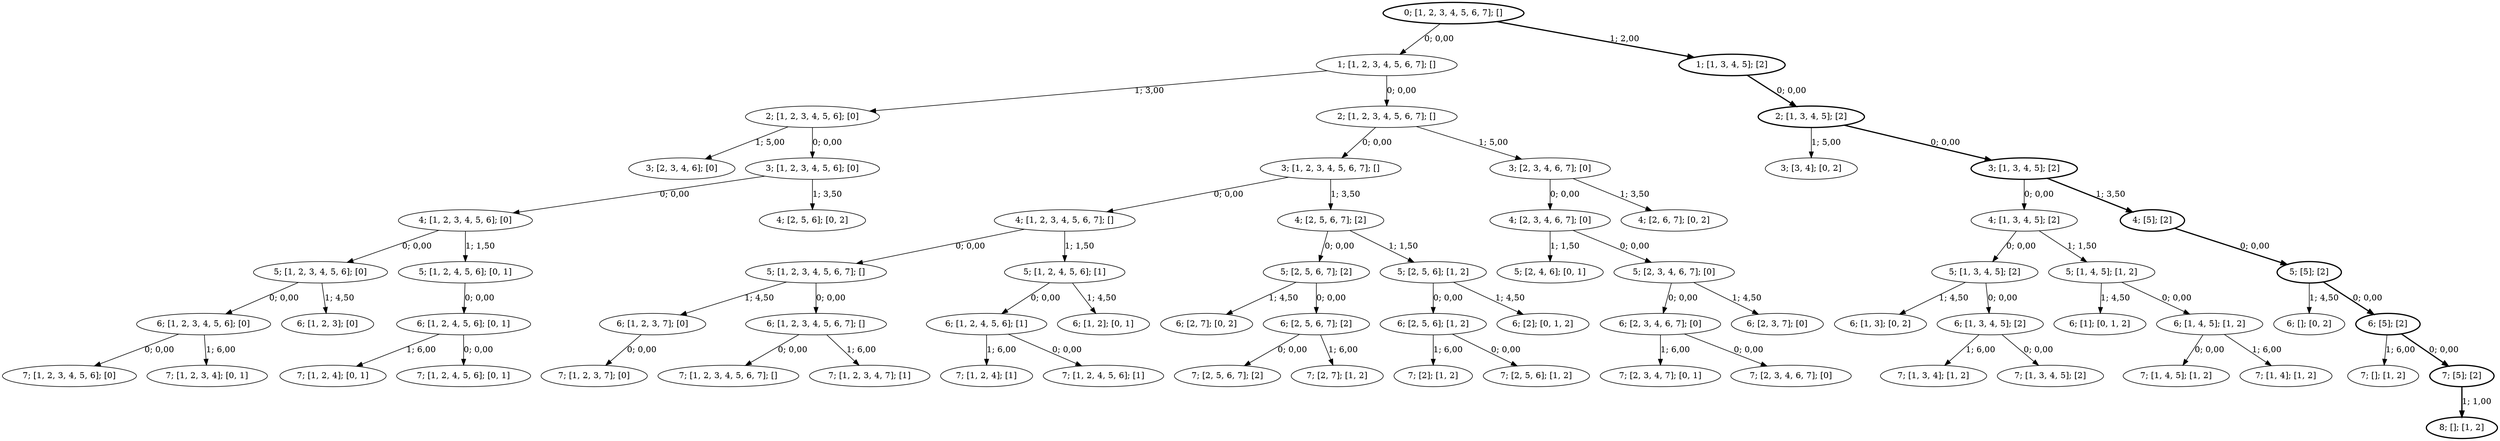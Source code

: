 strict digraph G {
  1 [ style="solid" label="7; [1, 4, 5]; [1, 2]" ];
  2 [ style="solid" label="6; [1, 3]; [0, 2]" ];
  3 [ style="solid" label="7; [2]; [1, 2]" ];
  4 [ style="solid" label="6; []; [0, 2]" ];
  5 [ style="bold" label="8; []; [1, 2]" ];
  6 [ style="solid" label="2; [1, 2, 3, 4, 5, 6]; [0]" ];
  7 [ style="solid" label="4; [1, 2, 3, 4, 5, 6]; [0]" ];
  8 [ style="solid" label="6; [1, 2, 3, 4, 5, 6]; [0]" ];
  9 [ style="solid" label="3; [2, 3, 4, 6]; [0]" ];
  10 [ style="bold" label="2; [1, 3, 4, 5]; [2]" ];
  11 [ style="solid" label="6; [1, 2, 3, 7]; [0]" ];
  12 [ style="solid" label="4; [1, 3, 4, 5]; [2]" ];
  13 [ style="solid" label="4; [2, 5, 6]; [0, 2]" ];
  14 [ style="solid" label="6; [1, 3, 4, 5]; [2]" ];
  15 [ style="solid" label="6; [2, 5, 6]; [1, 2]" ];
  16 [ style="solid" label="3; [3, 4]; [0, 2]" ];
  17 [ style="solid" label="6; [2, 7]; [0, 2]" ];
  18 [ style="solid" label="7; [1, 2, 4]; [1]" ];
  19 [ style="bold" label="4; [5]; [2]" ];
  20 [ style="solid" label="7; [1, 2, 4]; [0, 1]" ];
  21 [ style="bold" label="6; [5]; [2]" ];
  22 [ style="solid" label="1; [1, 2, 3, 4, 5, 6, 7]; []" ];
  23 [ style="solid" label="3; [1, 2, 3, 4, 5, 6, 7]; []" ];
  24 [ style="solid" label="6; [1]; [0, 1, 2]" ];
  25 [ style="solid" label="5; [1, 2, 3, 4, 5, 6, 7]; []" ];
  26 [ style="solid" label="7; [1, 2, 3, 4, 5, 6, 7]; []" ];
  27 [ style="solid" label="4; [2, 3, 4, 6, 7]; [0]" ];
  28 [ style="solid" label="6; [2, 3, 4, 6, 7]; [0]" ];
  29 [ style="solid" label="5; [2, 5, 6, 7]; [2]" ];
  30 [ style="solid" label="6; [1, 2, 4, 5, 6]; [1]" ];
  31 [ style="solid" label="7; [2, 5, 6, 7]; [2]" ];
  32 [ style="solid" label="6; [1, 2, 4, 5, 6]; [0, 1]" ];
  33 [ style="solid" label="7; [2, 3, 4, 7]; [0, 1]" ];
  34 [ style="solid" label="5; [2, 4, 6]; [0, 1]" ];
  35 [ style="solid" label="6; [1, 4, 5]; [1, 2]" ];
  36 [ style="solid" label="6; [1, 2, 3]; [0]" ];
  37 [ style="solid" label="7; [1, 3, 4]; [1, 2]" ];
  38 [ style="solid" label="6; [2]; [0, 1, 2]" ];
  39 [ style="solid" label="7; []; [1, 2]" ];
  40 [ style="solid" label="3; [1, 2, 3, 4, 5, 6]; [0]" ];
  41 [ style="solid" label="5; [1, 2, 3, 4, 5, 6]; [0]" ];
  42 [ style="solid" label="7; [1, 2, 3, 4, 5, 6]; [0]" ];
  43 [ style="bold" label="1; [1, 3, 4, 5]; [2]" ];
  44 [ style="solid" label="7; [1, 2, 3, 4, 7]; [1]" ];
  45 [ style="solid" label="4; [2, 6, 7]; [0, 2]" ];
  46 [ style="bold" label="3; [1, 3, 4, 5]; [2]" ];
  47 [ style="solid" label="5; [1, 3, 4, 5]; [2]" ];
  48 [ style="solid" label="7; [1, 2, 3, 7]; [0]" ];
  49 [ style="solid" label="5; [2, 5, 6]; [1, 2]" ];
  50 [ style="solid" label="7; [1, 3, 4, 5]; [2]" ];
  51 [ style="solid" label="7; [2, 5, 6]; [1, 2]" ];
  52 [ style="solid" label="7; [2, 7]; [1, 2]" ];
  53 [ style="bold" label="5; [5]; [2]" ];
  54 [ style="bold" label="0; [1, 2, 3, 4, 5, 6, 7]; []" ];
  55 [ style="solid" label="6; [1, 2]; [0, 1]" ];
  56 [ style="bold" label="7; [5]; [2]" ];
  57 [ style="solid" label="7; [1, 4]; [1, 2]" ];
  58 [ style="solid" label="2; [1, 2, 3, 4, 5, 6, 7]; []" ];
  59 [ style="solid" label="4; [1, 2, 3, 4, 5, 6, 7]; []" ];
  60 [ style="solid" label="6; [1, 2, 3, 4, 5, 6, 7]; []" ];
  61 [ style="solid" label="3; [2, 3, 4, 6, 7]; [0]" ];
  62 [ style="solid" label="5; [2, 3, 4, 6, 7]; [0]" ];
  63 [ style="solid" label="7; [2, 3, 4, 6, 7]; [0]" ];
  64 [ style="solid" label="4; [2, 5, 6, 7]; [2]" ];
  65 [ style="solid" label="5; [1, 2, 4, 5, 6]; [1]" ];
  66 [ style="solid" label="5; [1, 2, 4, 5, 6]; [0, 1]" ];
  67 [ style="solid" label="6; [2, 5, 6, 7]; [2]" ];
  68 [ style="solid" label="7; [1, 2, 4, 5, 6]; [1]" ];
  69 [ style="solid" label="7; [1, 2, 4, 5, 6]; [0, 1]" ];
  70 [ style="solid" label="6; [2, 3, 7]; [0]" ];
  71 [ style="solid" label="5; [1, 4, 5]; [1, 2]" ];
  72 [ style="solid" label="7; [1, 2, 3, 4]; [0, 1]" ];
  35 -> 1 [ style="solid" label="0; 0,00" ];
  47 -> 2 [ style="solid" label="1; 4,50" ];
  15 -> 3 [ style="solid" label="1; 6,00" ];
  53 -> 4 [ style="solid" label="1; 4,50" ];
  56 -> 5 [ style="bold" label="1; 1,00" ];
  22 -> 6 [ style="solid" label="1; 3,00" ];
  40 -> 7 [ style="solid" label="0; 0,00" ];
  41 -> 8 [ style="solid" label="0; 0,00" ];
  6 -> 9 [ style="solid" label="1; 5,00" ];
  43 -> 10 [ style="bold" label="0; 0,00" ];
  25 -> 11 [ style="solid" label="1; 4,50" ];
  46 -> 12 [ style="solid" label="0; 0,00" ];
  40 -> 13 [ style="solid" label="1; 3,50" ];
  47 -> 14 [ style="solid" label="0; 0,00" ];
  49 -> 15 [ style="solid" label="0; 0,00" ];
  10 -> 16 [ style="solid" label="1; 5,00" ];
  29 -> 17 [ style="solid" label="1; 4,50" ];
  30 -> 18 [ style="solid" label="1; 6,00" ];
  46 -> 19 [ style="bold" label="1; 3,50" ];
  32 -> 20 [ style="solid" label="1; 6,00" ];
  53 -> 21 [ style="bold" label="0; 0,00" ];
  54 -> 22 [ style="solid" label="0; 0,00" ];
  58 -> 23 [ style="solid" label="0; 0,00" ];
  71 -> 24 [ style="solid" label="1; 4,50" ];
  59 -> 25 [ style="solid" label="0; 0,00" ];
  60 -> 26 [ style="solid" label="0; 0,00" ];
  61 -> 27 [ style="solid" label="0; 0,00" ];
  62 -> 28 [ style="solid" label="0; 0,00" ];
  64 -> 29 [ style="solid" label="0; 0,00" ];
  65 -> 30 [ style="solid" label="0; 0,00" ];
  67 -> 31 [ style="solid" label="0; 0,00" ];
  66 -> 32 [ style="solid" label="0; 0,00" ];
  28 -> 33 [ style="solid" label="1; 6,00" ];
  27 -> 34 [ style="solid" label="1; 1,50" ];
  71 -> 35 [ style="solid" label="0; 0,00" ];
  41 -> 36 [ style="solid" label="1; 4,50" ];
  14 -> 37 [ style="solid" label="1; 6,00" ];
  49 -> 38 [ style="solid" label="1; 4,50" ];
  21 -> 39 [ style="solid" label="1; 6,00" ];
  6 -> 40 [ style="solid" label="0; 0,00" ];
  7 -> 41 [ style="solid" label="0; 0,00" ];
  8 -> 42 [ style="solid" label="0; 0,00" ];
  54 -> 43 [ style="bold" label="1; 2,00" ];
  60 -> 44 [ style="solid" label="1; 6,00" ];
  61 -> 45 [ style="solid" label="1; 3,50" ];
  10 -> 46 [ style="bold" label="0; 0,00" ];
  12 -> 47 [ style="solid" label="0; 0,00" ];
  11 -> 48 [ style="solid" label="0; 0,00" ];
  64 -> 49 [ style="solid" label="1; 1,50" ];
  14 -> 50 [ style="solid" label="0; 0,00" ];
  15 -> 51 [ style="solid" label="0; 0,00" ];
  67 -> 52 [ style="solid" label="1; 6,00" ];
  19 -> 53 [ style="bold" label="0; 0,00" ];
  65 -> 55 [ style="solid" label="1; 4,50" ];
  21 -> 56 [ style="bold" label="0; 0,00" ];
  35 -> 57 [ style="solid" label="1; 6,00" ];
  22 -> 58 [ style="solid" label="0; 0,00" ];
  23 -> 59 [ style="solid" label="0; 0,00" ];
  25 -> 60 [ style="solid" label="0; 0,00" ];
  58 -> 61 [ style="solid" label="1; 5,00" ];
  27 -> 62 [ style="solid" label="0; 0,00" ];
  28 -> 63 [ style="solid" label="0; 0,00" ];
  23 -> 64 [ style="solid" label="1; 3,50" ];
  59 -> 65 [ style="solid" label="1; 1,50" ];
  7 -> 66 [ style="solid" label="1; 1,50" ];
  29 -> 67 [ style="solid" label="0; 0,00" ];
  30 -> 68 [ style="solid" label="0; 0,00" ];
  32 -> 69 [ style="solid" label="0; 0,00" ];
  62 -> 70 [ style="solid" label="1; 4,50" ];
  12 -> 71 [ style="solid" label="1; 1,50" ];
  8 -> 72 [ style="solid" label="1; 6,00" ];
}
